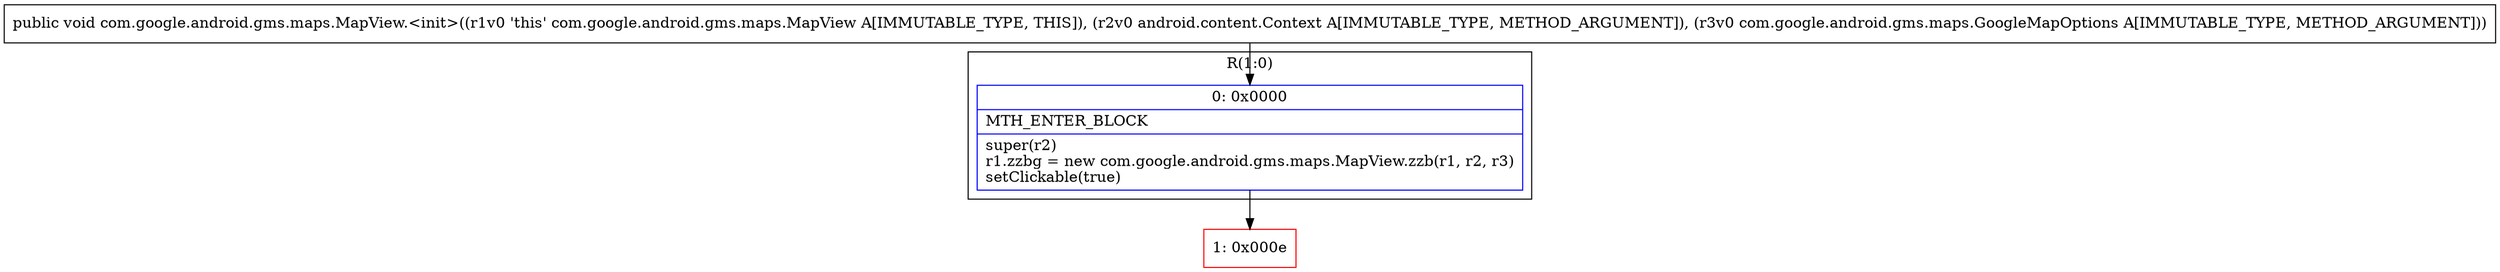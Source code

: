 digraph "CFG forcom.google.android.gms.maps.MapView.\<init\>(Landroid\/content\/Context;Lcom\/google\/android\/gms\/maps\/GoogleMapOptions;)V" {
subgraph cluster_Region_133147367 {
label = "R(1:0)";
node [shape=record,color=blue];
Node_0 [shape=record,label="{0\:\ 0x0000|MTH_ENTER_BLOCK\l|super(r2)\lr1.zzbg = new com.google.android.gms.maps.MapView.zzb(r1, r2, r3)\lsetClickable(true)\l}"];
}
Node_1 [shape=record,color=red,label="{1\:\ 0x000e}"];
MethodNode[shape=record,label="{public void com.google.android.gms.maps.MapView.\<init\>((r1v0 'this' com.google.android.gms.maps.MapView A[IMMUTABLE_TYPE, THIS]), (r2v0 android.content.Context A[IMMUTABLE_TYPE, METHOD_ARGUMENT]), (r3v0 com.google.android.gms.maps.GoogleMapOptions A[IMMUTABLE_TYPE, METHOD_ARGUMENT])) }"];
MethodNode -> Node_0;
Node_0 -> Node_1;
}

